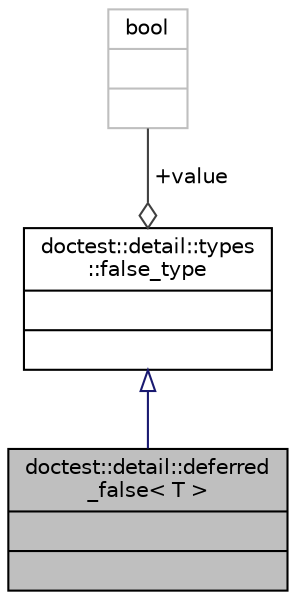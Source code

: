digraph "doctest::detail::deferred_false&lt; T &gt;"
{
 // LATEX_PDF_SIZE
  edge [fontname="Helvetica",fontsize="10",labelfontname="Helvetica",labelfontsize="10"];
  node [fontname="Helvetica",fontsize="10",shape=record];
  Node1 [label="{doctest::detail::deferred\l_false\< T \>\n||}",height=0.2,width=0.4,color="black", fillcolor="grey75", style="filled", fontcolor="black",tooltip=" "];
  Node2 -> Node1 [dir="back",color="midnightblue",fontsize="10",style="solid",arrowtail="onormal",fontname="Helvetica"];
  Node2 [label="{doctest::detail::types\l::false_type\n||}",height=0.2,width=0.4,color="black", fillcolor="white", style="filled",URL="$structdoctest_1_1detail_1_1types_1_1false__type.html",tooltip=" "];
  Node3 -> Node2 [color="grey25",fontsize="10",style="solid",label=" +value" ,arrowhead="odiamond",fontname="Helvetica"];
  Node3 [label="{bool\n||}",height=0.2,width=0.4,color="grey75", fillcolor="white", style="filled",tooltip=" "];
}
